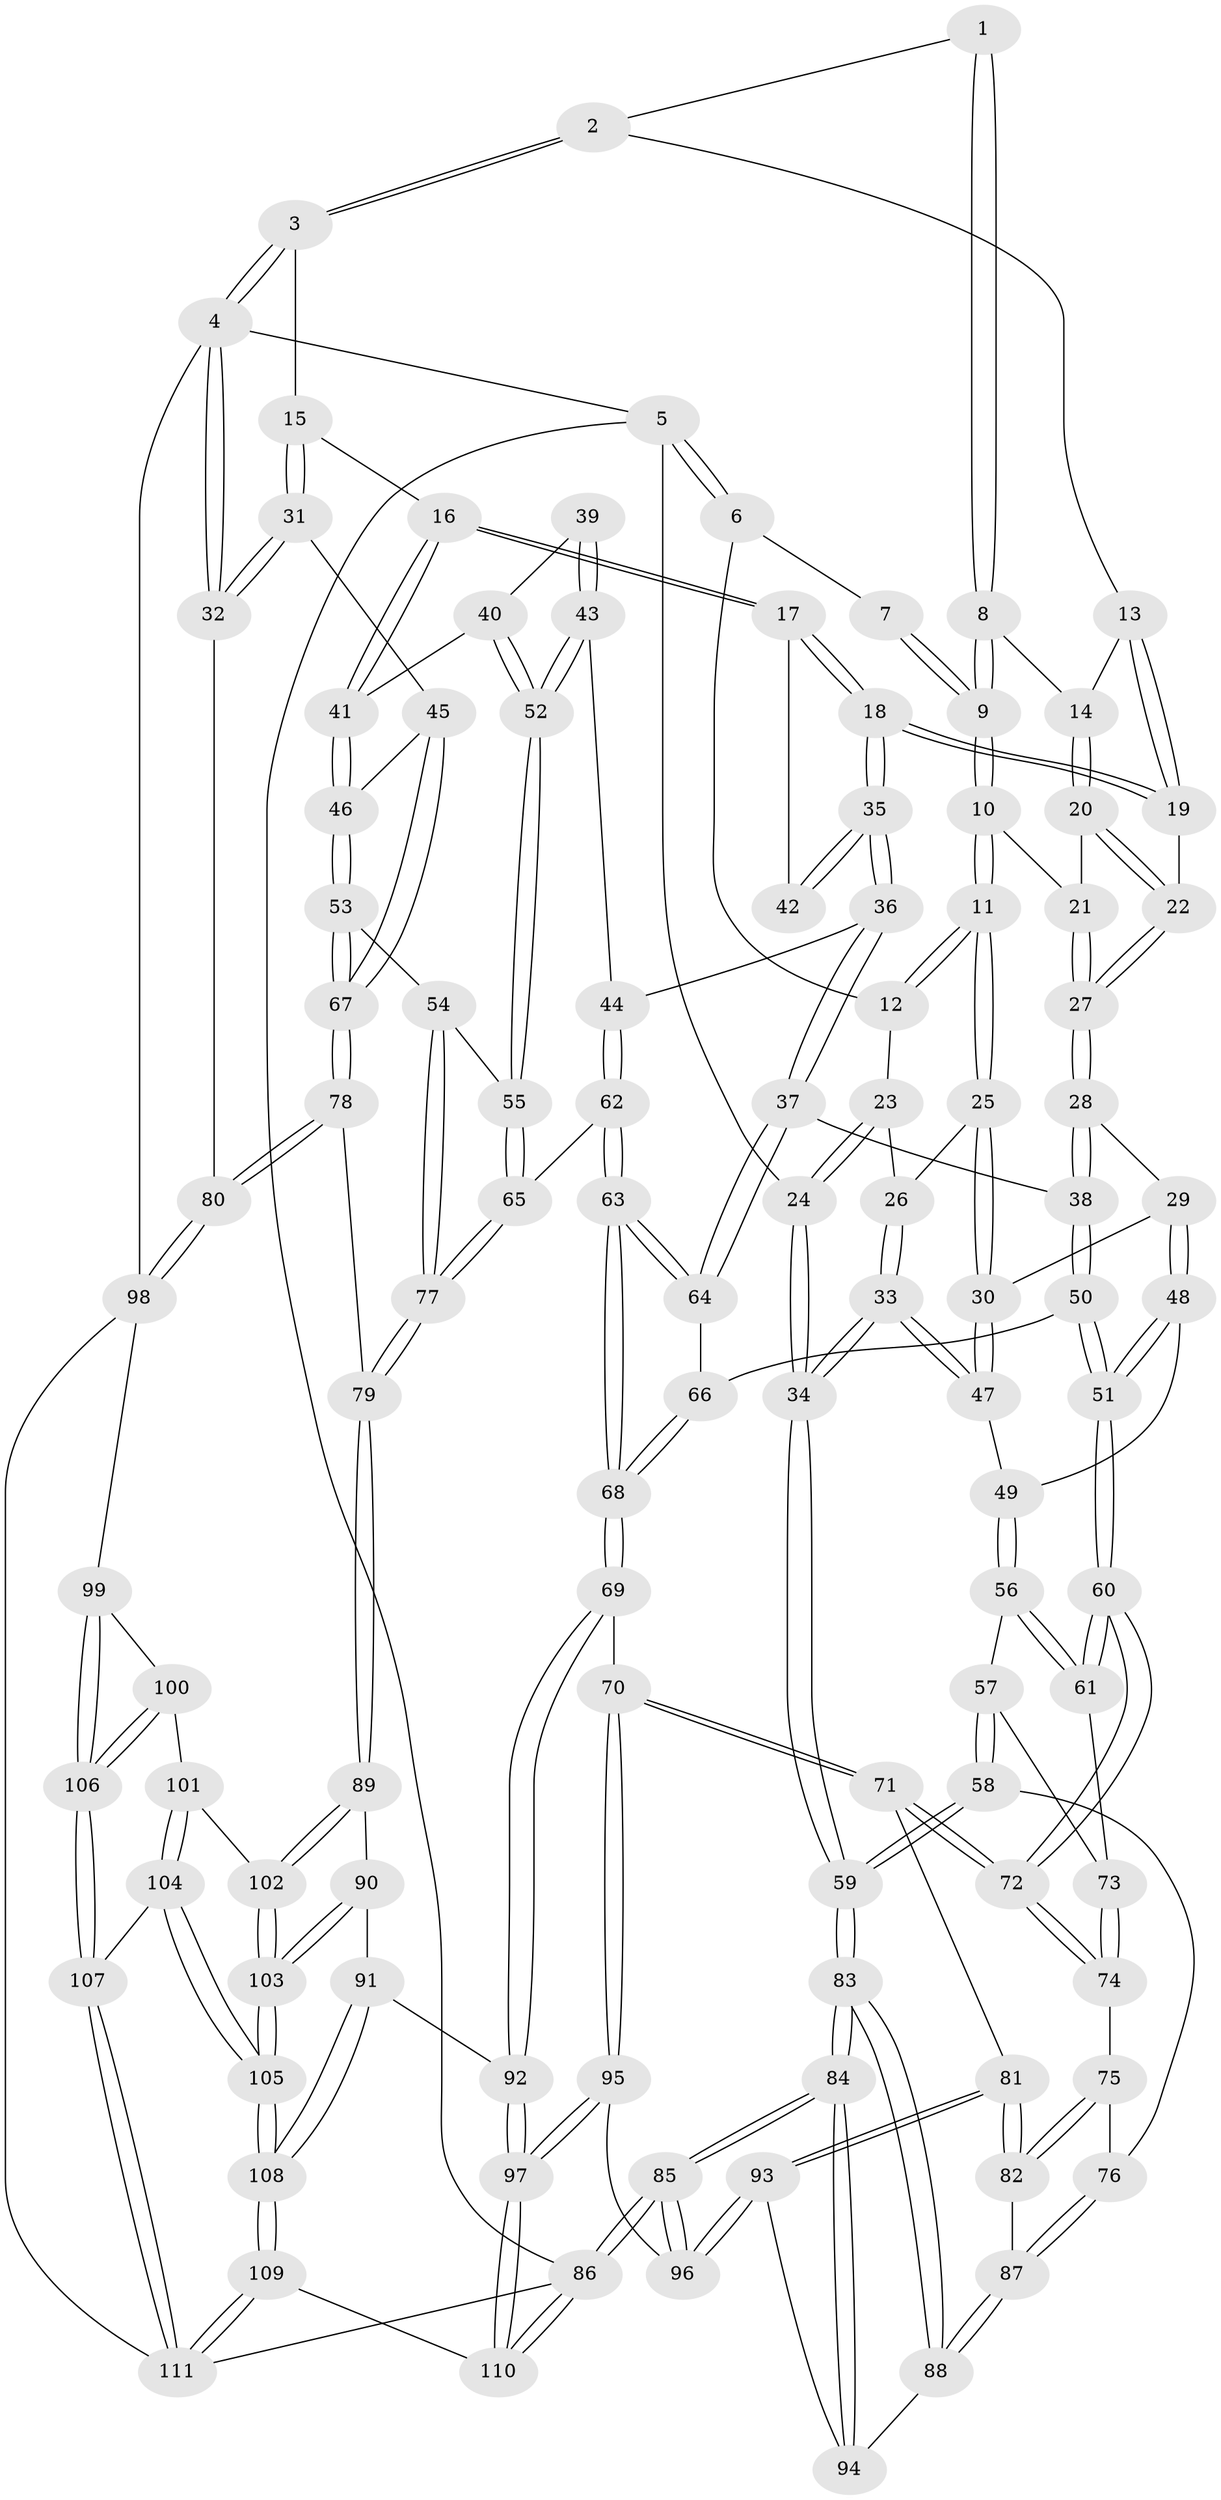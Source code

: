 // Generated by graph-tools (version 1.1) at 2025/16/03/09/25 04:16:58]
// undirected, 111 vertices, 274 edges
graph export_dot {
graph [start="1"]
  node [color=gray90,style=filled];
  1 [pos="+0.4662235418167157+0"];
  2 [pos="+0.5972440924931666+0"];
  3 [pos="+0.7713291938217266+0"];
  4 [pos="+1+0"];
  5 [pos="+0+0"];
  6 [pos="+0.07958067280026346+0"];
  7 [pos="+0.4083676250967751+0"];
  8 [pos="+0.40467798968339336+0.02421690346821758"];
  9 [pos="+0.30238326009900757+0.0874157305995962"];
  10 [pos="+0.2860677054233223+0.10472304167916206"];
  11 [pos="+0.21440003797830393+0.10289444704547517"];
  12 [pos="+0.1662817344779939+0"];
  13 [pos="+0.520441355025055+0.03777394923596283"];
  14 [pos="+0.42708925013651605+0.06500458818276435"];
  15 [pos="+0.776507853883074+0.010977014808886161"];
  16 [pos="+0.7620823894338+0.05646277140665228"];
  17 [pos="+0.7517563021196544+0.06179474549945753"];
  18 [pos="+0.5240932808446216+0.14814115267735387"];
  19 [pos="+0.5189099059749511+0.1447574570136337"];
  20 [pos="+0.4302098164790283+0.08992489141427011"];
  21 [pos="+0.3440329973448524+0.1437397943067966"];
  22 [pos="+0.5063789139546628+0.14510771067730444"];
  23 [pos="+0.037802781101049794+0.10682899014356143"];
  24 [pos="+0+0.16731382837069933"];
  25 [pos="+0.19265883518134796+0.14843252535887191"];
  26 [pos="+0.1384135420241976+0.15324514616432855"];
  27 [pos="+0.3868301705140097+0.21106103449261399"];
  28 [pos="+0.3840136819855194+0.24558857363147843"];
  29 [pos="+0.20698129479046082+0.21183658123804372"];
  30 [pos="+0.1931057852348552+0.17103983682440813"];
  31 [pos="+1+0.26186744868415784"];
  32 [pos="+1+0.26293172282553295"];
  33 [pos="+0+0.2769810054408918"];
  34 [pos="+0+0.28055946885505045"];
  35 [pos="+0.5415070415539284+0.19783222357544783"];
  36 [pos="+0.5335033195616785+0.2795777341304863"];
  37 [pos="+0.4389844641854432+0.30675044556562936"];
  38 [pos="+0.3874911712666201+0.27034494424400196"];
  39 [pos="+0.6116367479783069+0.2077548092065897"];
  40 [pos="+0.709352115556641+0.25665436027423627"];
  41 [pos="+0.7760112061581669+0.20018888705473323"];
  42 [pos="+0.6096988335307341+0.20563009794157588"];
  43 [pos="+0.6240164372897193+0.30669420914438383"];
  44 [pos="+0.5751213162615894+0.3110013735137723"];
  45 [pos="+0.9896594379509864+0.29222747476035765"];
  46 [pos="+0.8080320303606288+0.2328017751103179"];
  47 [pos="+0.06749742528463898+0.27478858141632223"];
  48 [pos="+0.21427312058427167+0.27584775386970994"];
  49 [pos="+0.13184054443457138+0.3151803586058911"];
  50 [pos="+0.2767524246321077+0.34429950821266014"];
  51 [pos="+0.2692834505860844+0.34599687720329186"];
  52 [pos="+0.6676235131050678+0.3092112035524374"];
  53 [pos="+0.8008202124072972+0.40773812782367486"];
  54 [pos="+0.7881442071135285+0.4081908326475946"];
  55 [pos="+0.6968657715193688+0.39359027239688266"];
  56 [pos="+0.1279840830181375+0.3454301446855842"];
  57 [pos="+0.07180095742071876+0.397293076671523"];
  58 [pos="+0+0.4453374230085521"];
  59 [pos="+0+0.42390359941562267"];
  60 [pos="+0.24532531945637634+0.39659137712242487"];
  61 [pos="+0.19274134725551514+0.40117139654556494"];
  62 [pos="+0.536902717146614+0.5171393298121397"];
  63 [pos="+0.4733893556609396+0.5332195086664278"];
  64 [pos="+0.4437997642749411+0.4170731813799123"];
  65 [pos="+0.594782945322943+0.5227170786932092"];
  66 [pos="+0.2771454614161015+0.34456213105882866"];
  67 [pos="+0.8495842456214824+0.4408777088050695"];
  68 [pos="+0.47095292482850176+0.535326653696352"];
  69 [pos="+0.37648151247829825+0.6345567300118995"];
  70 [pos="+0.355930315870567+0.6331205098211575"];
  71 [pos="+0.3380186569527526+0.6241117648961579"];
  72 [pos="+0.2712006396502162+0.506915608986612"];
  73 [pos="+0.1570503954743052+0.4225859284684168"];
  74 [pos="+0.1387983273367916+0.48214603205039697"];
  75 [pos="+0.10634584151895464+0.5033038765407637"];
  76 [pos="+0.006178072101030856+0.4956944879400454"];
  77 [pos="+0.6749930039784324+0.578811582530225"];
  78 [pos="+0.9006420866007434+0.6124953533281412"];
  79 [pos="+0.7751516100437429+0.6706281116274142"];
  80 [pos="+1+0.6471683939967449"];
  81 [pos="+0.2280237207417542+0.6270492641580362"];
  82 [pos="+0.20160919452583298+0.6187111069936893"];
  83 [pos="+0+0.6609816715220538"];
  84 [pos="+0+0.9830367816506137"];
  85 [pos="+0+1"];
  86 [pos="+0+1"];
  87 [pos="+0.09281871440636792+0.6256681612103385"];
  88 [pos="+0.05687811883768944+0.6722566114299673"];
  89 [pos="+0.7656640550880045+0.6924158180074795"];
  90 [pos="+0.5954588355302505+0.7706728070528257"];
  91 [pos="+0.4947560391555491+0.7876323782826421"];
  92 [pos="+0.45475766759523495+0.7661699975241083"];
  93 [pos="+0.10144504390367011+0.7549329425603213"];
  94 [pos="+0.09669769824278364+0.753315999453052"];
  95 [pos="+0.1923982312133325+0.8503971415514612"];
  96 [pos="+0.17581805860728267+0.8506414522316392"];
  97 [pos="+0.31524212458724893+0.9756848782254414"];
  98 [pos="+1+0.6720591730048235"];
  99 [pos="+0.985357555806102+0.8131954607122563"];
  100 [pos="+0.8429673682232209+0.8538988600098613"];
  101 [pos="+0.7870915165261231+0.8114784855096737"];
  102 [pos="+0.7842551632388473+0.8080111356271992"];
  103 [pos="+0.6825340715969148+0.9163927883157461"];
  104 [pos="+0.7846320528184558+0.9230003851773474"];
  105 [pos="+0.6101435547191596+1"];
  106 [pos="+0.8968170625457265+0.9479890071822188"];
  107 [pos="+0.9289563333719427+1"];
  108 [pos="+0.6064517410099307+1"];
  109 [pos="+0.6030116215369249+1"];
  110 [pos="+0.33550045473091267+1"];
  111 [pos="+1+1"];
  1 -- 2;
  1 -- 8;
  1 -- 8;
  2 -- 3;
  2 -- 3;
  2 -- 13;
  3 -- 4;
  3 -- 4;
  3 -- 15;
  4 -- 5;
  4 -- 32;
  4 -- 32;
  4 -- 98;
  5 -- 6;
  5 -- 6;
  5 -- 24;
  5 -- 86;
  6 -- 7;
  6 -- 12;
  7 -- 9;
  7 -- 9;
  8 -- 9;
  8 -- 9;
  8 -- 14;
  9 -- 10;
  9 -- 10;
  10 -- 11;
  10 -- 11;
  10 -- 21;
  11 -- 12;
  11 -- 12;
  11 -- 25;
  11 -- 25;
  12 -- 23;
  13 -- 14;
  13 -- 19;
  13 -- 19;
  14 -- 20;
  14 -- 20;
  15 -- 16;
  15 -- 31;
  15 -- 31;
  16 -- 17;
  16 -- 17;
  16 -- 41;
  16 -- 41;
  17 -- 18;
  17 -- 18;
  17 -- 42;
  18 -- 19;
  18 -- 19;
  18 -- 35;
  18 -- 35;
  19 -- 22;
  20 -- 21;
  20 -- 22;
  20 -- 22;
  21 -- 27;
  21 -- 27;
  22 -- 27;
  22 -- 27;
  23 -- 24;
  23 -- 24;
  23 -- 26;
  24 -- 34;
  24 -- 34;
  25 -- 26;
  25 -- 30;
  25 -- 30;
  26 -- 33;
  26 -- 33;
  27 -- 28;
  27 -- 28;
  28 -- 29;
  28 -- 38;
  28 -- 38;
  29 -- 30;
  29 -- 48;
  29 -- 48;
  30 -- 47;
  30 -- 47;
  31 -- 32;
  31 -- 32;
  31 -- 45;
  32 -- 80;
  33 -- 34;
  33 -- 34;
  33 -- 47;
  33 -- 47;
  34 -- 59;
  34 -- 59;
  35 -- 36;
  35 -- 36;
  35 -- 42;
  35 -- 42;
  36 -- 37;
  36 -- 37;
  36 -- 44;
  37 -- 38;
  37 -- 64;
  37 -- 64;
  38 -- 50;
  38 -- 50;
  39 -- 40;
  39 -- 43;
  39 -- 43;
  40 -- 41;
  40 -- 52;
  40 -- 52;
  41 -- 46;
  41 -- 46;
  43 -- 44;
  43 -- 52;
  43 -- 52;
  44 -- 62;
  44 -- 62;
  45 -- 46;
  45 -- 67;
  45 -- 67;
  46 -- 53;
  46 -- 53;
  47 -- 49;
  48 -- 49;
  48 -- 51;
  48 -- 51;
  49 -- 56;
  49 -- 56;
  50 -- 51;
  50 -- 51;
  50 -- 66;
  51 -- 60;
  51 -- 60;
  52 -- 55;
  52 -- 55;
  53 -- 54;
  53 -- 67;
  53 -- 67;
  54 -- 55;
  54 -- 77;
  54 -- 77;
  55 -- 65;
  55 -- 65;
  56 -- 57;
  56 -- 61;
  56 -- 61;
  57 -- 58;
  57 -- 58;
  57 -- 73;
  58 -- 59;
  58 -- 59;
  58 -- 76;
  59 -- 83;
  59 -- 83;
  60 -- 61;
  60 -- 61;
  60 -- 72;
  60 -- 72;
  61 -- 73;
  62 -- 63;
  62 -- 63;
  62 -- 65;
  63 -- 64;
  63 -- 64;
  63 -- 68;
  63 -- 68;
  64 -- 66;
  65 -- 77;
  65 -- 77;
  66 -- 68;
  66 -- 68;
  67 -- 78;
  67 -- 78;
  68 -- 69;
  68 -- 69;
  69 -- 70;
  69 -- 92;
  69 -- 92;
  70 -- 71;
  70 -- 71;
  70 -- 95;
  70 -- 95;
  71 -- 72;
  71 -- 72;
  71 -- 81;
  72 -- 74;
  72 -- 74;
  73 -- 74;
  73 -- 74;
  74 -- 75;
  75 -- 76;
  75 -- 82;
  75 -- 82;
  76 -- 87;
  76 -- 87;
  77 -- 79;
  77 -- 79;
  78 -- 79;
  78 -- 80;
  78 -- 80;
  79 -- 89;
  79 -- 89;
  80 -- 98;
  80 -- 98;
  81 -- 82;
  81 -- 82;
  81 -- 93;
  81 -- 93;
  82 -- 87;
  83 -- 84;
  83 -- 84;
  83 -- 88;
  83 -- 88;
  84 -- 85;
  84 -- 85;
  84 -- 94;
  84 -- 94;
  85 -- 86;
  85 -- 86;
  85 -- 96;
  85 -- 96;
  86 -- 110;
  86 -- 110;
  86 -- 111;
  87 -- 88;
  87 -- 88;
  88 -- 94;
  89 -- 90;
  89 -- 102;
  89 -- 102;
  90 -- 91;
  90 -- 103;
  90 -- 103;
  91 -- 92;
  91 -- 108;
  91 -- 108;
  92 -- 97;
  92 -- 97;
  93 -- 94;
  93 -- 96;
  93 -- 96;
  95 -- 96;
  95 -- 97;
  95 -- 97;
  97 -- 110;
  97 -- 110;
  98 -- 99;
  98 -- 111;
  99 -- 100;
  99 -- 106;
  99 -- 106;
  100 -- 101;
  100 -- 106;
  100 -- 106;
  101 -- 102;
  101 -- 104;
  101 -- 104;
  102 -- 103;
  102 -- 103;
  103 -- 105;
  103 -- 105;
  104 -- 105;
  104 -- 105;
  104 -- 107;
  105 -- 108;
  105 -- 108;
  106 -- 107;
  106 -- 107;
  107 -- 111;
  107 -- 111;
  108 -- 109;
  108 -- 109;
  109 -- 110;
  109 -- 111;
  109 -- 111;
}
